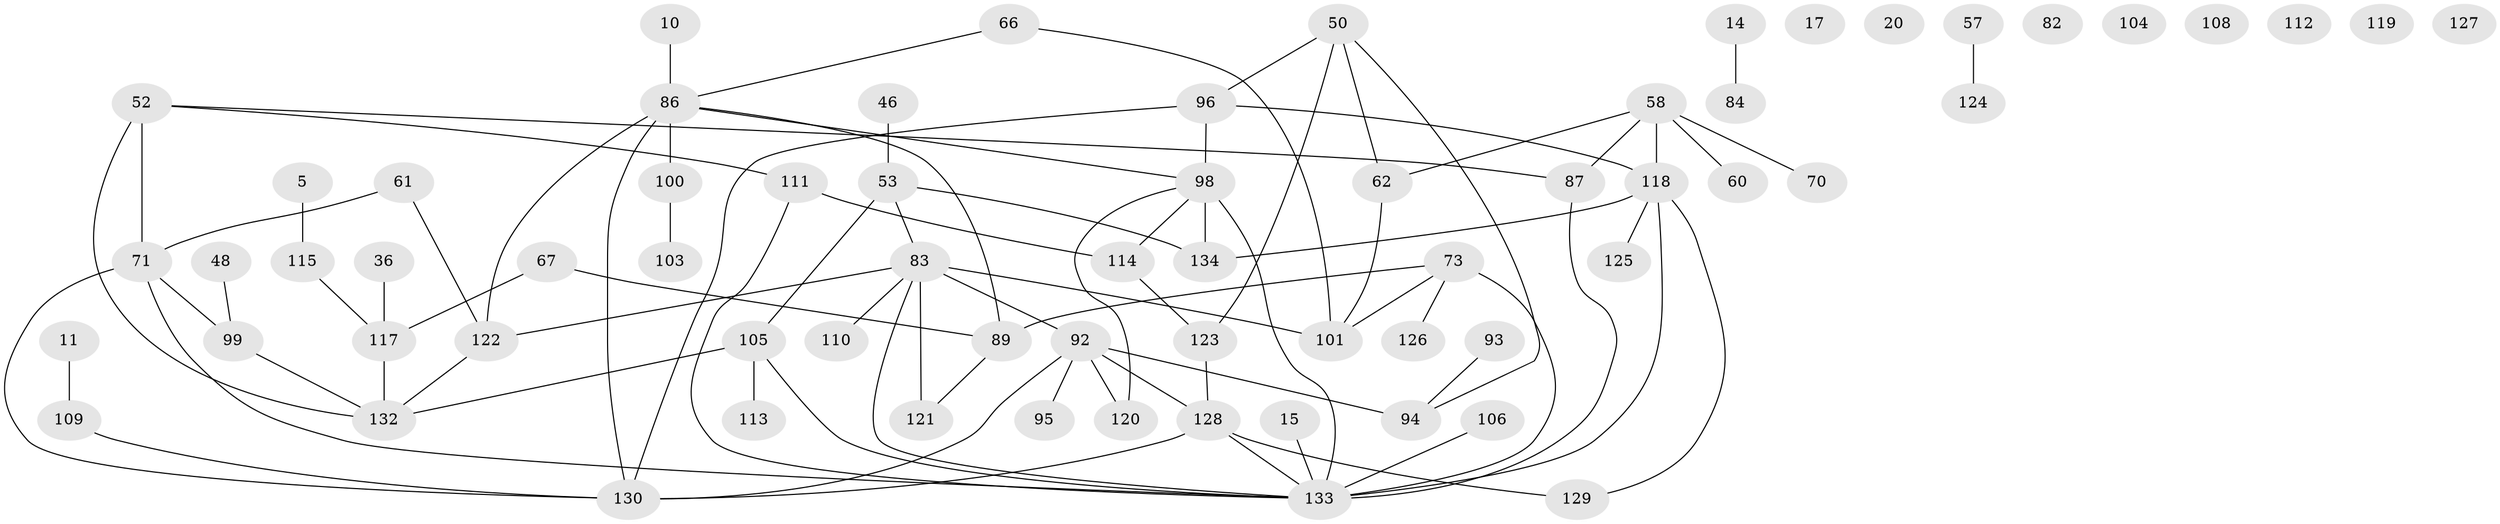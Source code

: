 // original degree distribution, {2: 0.2537313432835821, 4: 0.12686567164179105, 1: 0.22388059701492538, 3: 0.208955223880597, 5: 0.08208955223880597, 0: 0.05970149253731343, 6: 0.03731343283582089, 7: 0.007462686567164179}
// Generated by graph-tools (version 1.1) at 2025/38/03/09/25 04:38:58]
// undirected, 67 vertices, 86 edges
graph export_dot {
graph [start="1"]
  node [color=gray90,style=filled];
  5;
  10;
  11;
  14;
  15;
  17;
  20;
  36;
  46;
  48;
  50;
  52 [super="+42+8"];
  53;
  57;
  58 [super="+40"];
  60;
  61;
  62 [super="+37"];
  66;
  67;
  70;
  71 [super="+44"];
  73 [super="+33"];
  82;
  83 [super="+25+38+74"];
  84;
  86 [super="+34+68"];
  87;
  89 [super="+30+47+51"];
  92 [super="+43+65+88"];
  93;
  94;
  95;
  96 [super="+26+75"];
  98 [super="+59+90"];
  99 [super="+21"];
  100;
  101;
  103;
  104;
  105 [super="+18"];
  106;
  108;
  109;
  110;
  111 [super="+6"];
  112;
  113;
  114 [super="+16"];
  115;
  117;
  118 [super="+7"];
  119;
  120 [super="+76+72"];
  121 [super="+63+69+77+41"];
  122 [super="+91"];
  123 [super="+116"];
  124;
  125;
  126;
  127;
  128 [super="+39+81+107"];
  129;
  130 [super="+1+35+85"];
  132 [super="+78"];
  133 [super="+45+97+131"];
  134 [super="+23"];
  5 -- 115;
  10 -- 86;
  11 -- 109;
  14 -- 84;
  15 -- 133;
  36 -- 117;
  46 -- 53;
  48 -- 99;
  50 -- 62 [weight=2];
  50 -- 94;
  50 -- 96;
  50 -- 123 [weight=2];
  52 -- 71 [weight=2];
  52 -- 87;
  52 -- 111;
  52 -- 132;
  53 -- 105 [weight=2];
  53 -- 134;
  53 -- 83;
  57 -- 124;
  58 -- 70;
  58 -- 118;
  58 -- 87;
  58 -- 60;
  58 -- 62;
  61 -- 122;
  61 -- 71;
  62 -- 101;
  66 -- 101;
  66 -- 86;
  67 -- 89;
  67 -- 117;
  71 -- 99 [weight=2];
  71 -- 130;
  71 -- 133;
  73 -- 101;
  73 -- 126;
  73 -- 89;
  73 -- 133 [weight=3];
  83 -- 92 [weight=2];
  83 -- 101;
  83 -- 121;
  83 -- 122;
  83 -- 110;
  83 -- 133;
  86 -- 122 [weight=2];
  86 -- 100;
  86 -- 89;
  86 -- 98;
  86 -- 130;
  87 -- 133;
  89 -- 121;
  92 -- 130;
  92 -- 120;
  92 -- 95;
  92 -- 94;
  92 -- 128;
  93 -- 94;
  96 -- 118;
  96 -- 130;
  96 -- 98;
  98 -- 134;
  98 -- 133 [weight=2];
  98 -- 120;
  98 -- 114;
  99 -- 132;
  100 -- 103;
  105 -- 113;
  105 -- 133 [weight=2];
  105 -- 132;
  106 -- 133;
  109 -- 130;
  111 -- 114;
  111 -- 133 [weight=2];
  114 -- 123;
  115 -- 117;
  117 -- 132;
  118 -- 125;
  118 -- 129;
  118 -- 134;
  118 -- 133 [weight=3];
  122 -- 132;
  123 -- 128 [weight=3];
  128 -- 133 [weight=3];
  128 -- 129;
  128 -- 130;
}
